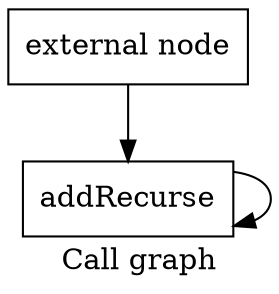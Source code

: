 digraph "Call graph" {
	label="Call graph";

	Node0xe55940 [shape=record,label="{external node}"];
	Node0xe55940 -> Node0xe559e0;
	Node0xe559e0 [shape=record,label="{addRecurse}"];
	Node0xe559e0 -> Node0xe559e0;
}
